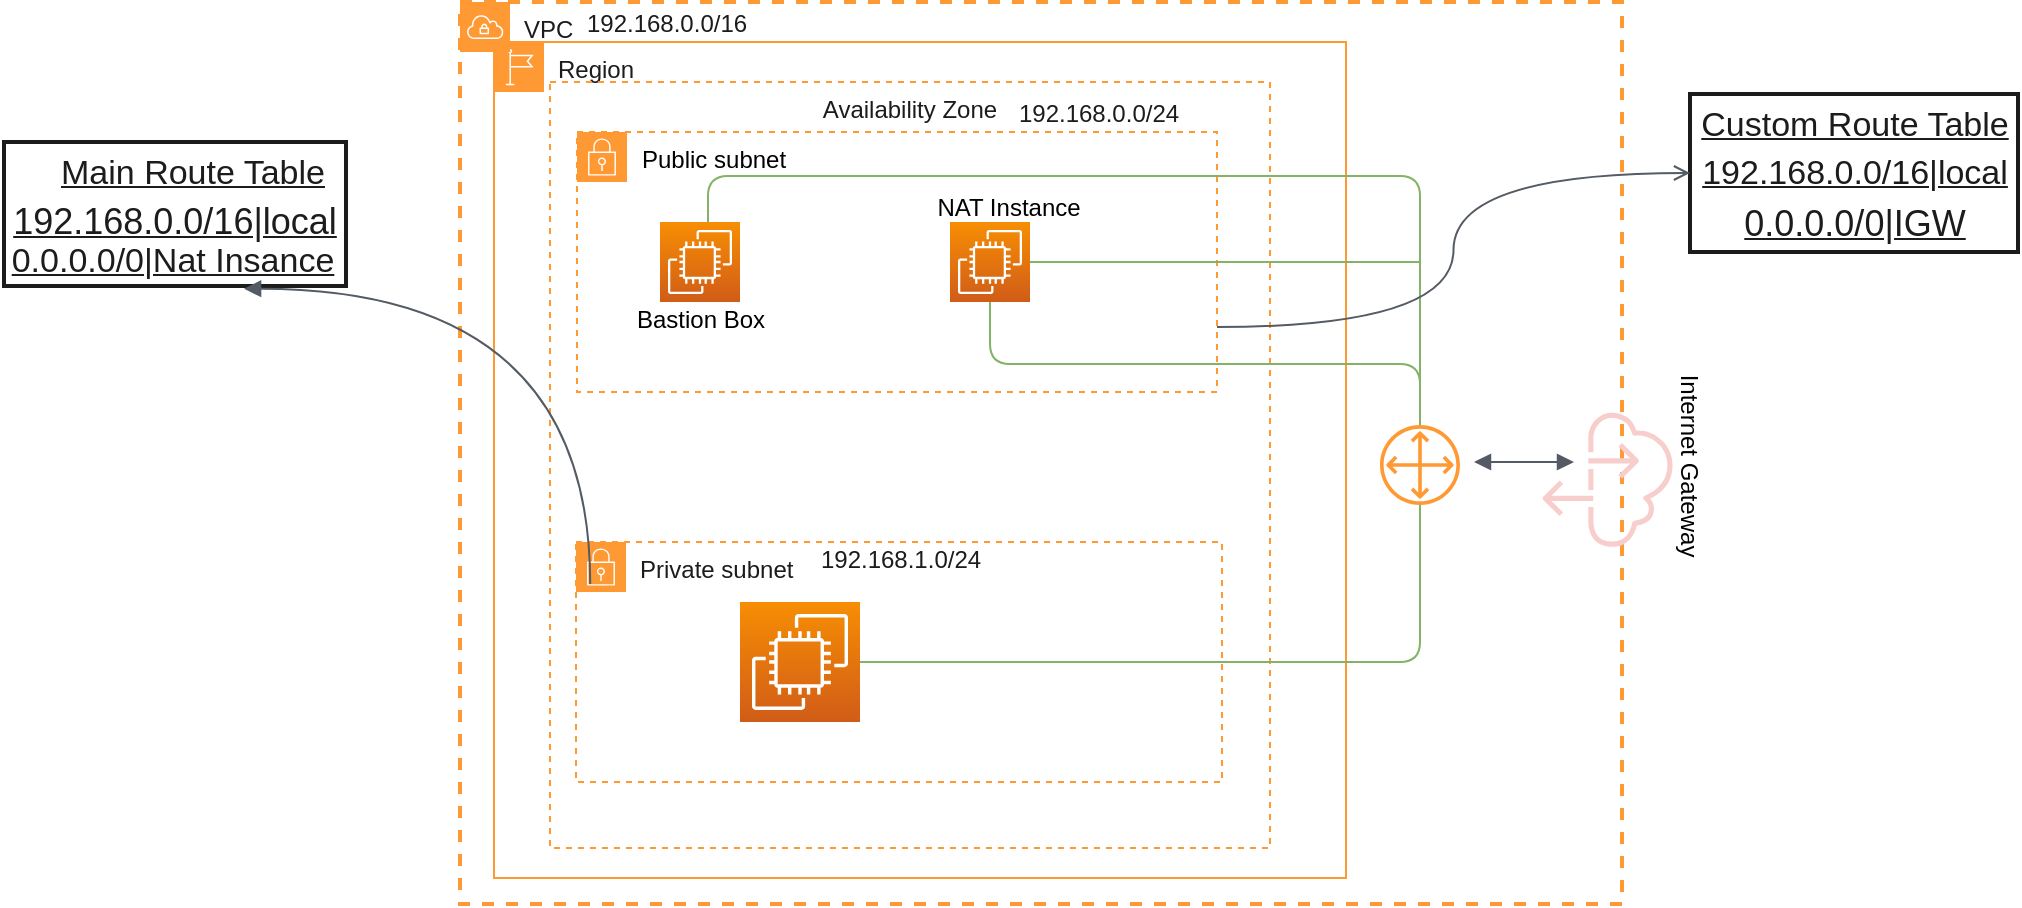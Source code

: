 <mxfile version="12.3.3" type="github" pages="1">
  <diagram id="t1UsgaOnbL54JhAW8-JD" name="Page-1">
    <mxGraphModel dx="1182" dy="832" grid="0" gridSize="10" guides="1" tooltips="1" connect="1" arrows="1" fold="1" page="0" pageScale="1" pageWidth="850" pageHeight="1100" math="0" shadow="0">
      <root>
        <mxCell id="0"/>
        <mxCell id="1" parent="0"/>
        <mxCell id="P7QYEdc5I89qMnDsK5VT-13" value="VPC" style="points=[[0,0],[0.25,0],[0.5,0],[0.75,0],[1,0],[1,0.25],[1,0.5],[1,0.75],[1,1],[0.75,1],[0.5,1],[0.25,1],[0,1],[0,0.75],[0,0.5],[0,0.25]];outlineConnect=0;gradientColor=none;html=1;whiteSpace=wrap;fontSize=12;fontStyle=0;shape=mxgraph.aws4.group;grIcon=mxgraph.aws4.group_vpc;strokeColor=#FF9933;fillColor=none;verticalAlign=top;align=left;spacingLeft=30;fontColor=#1C1C1C;dashed=1;strokeWidth=2;" parent="1" vertex="1">
          <mxGeometry x="80" y="-130" width="581" height="451" as="geometry"/>
        </mxCell>
        <mxCell id="P7QYEdc5I89qMnDsK5VT-34" value="Region" style="points=[[0,0],[0.25,0],[0.5,0],[0.75,0],[1,0],[1,0.25],[1,0.5],[1,0.75],[1,1],[0.75,1],[0.5,1],[0.25,1],[0,1],[0,0.75],[0,0.5],[0,0.25]];outlineConnect=0;gradientColor=none;html=1;whiteSpace=wrap;fontSize=12;fontStyle=0;shape=mxgraph.aws4.group;grIcon=mxgraph.aws4.group_region;strokeColor=#FF9933;fillColor=none;verticalAlign=top;align=left;spacingLeft=30;fontColor=#1C1C1C;dashed=0;" parent="1" vertex="1">
          <mxGeometry x="97" y="-110" width="426" height="418" as="geometry"/>
        </mxCell>
        <mxCell id="P7QYEdc5I89qMnDsK5VT-33" value="Availability Zone" style="fillColor=none;strokeColor=#FF9933;dashed=1;verticalAlign=top;fontStyle=0;fontColor=#1C1C1C;" parent="1" vertex="1">
          <mxGeometry x="125" y="-90" width="360" height="383" as="geometry"/>
        </mxCell>
        <mxCell id="P7QYEdc5I89qMnDsK5VT-1" value="Public subnet" style="points=[[0,0],[0.25,0],[0.5,0],[0.75,0],[1,0],[1,0.25],[1,0.5],[1,0.75],[1,1],[0.75,1],[0.5,1],[0.25,1],[0,1],[0,0.75],[0,0.5],[0,0.25]];outlineConnect=0;html=1;whiteSpace=wrap;fontSize=12;fontStyle=0;shape=mxgraph.aws4.group;grIcon=mxgraph.aws4.group_security_group;grStroke=1;strokeColor=#FF9933;fillColor=none;verticalAlign=top;align=left;spacingLeft=30;dashed=1;" parent="1" vertex="1">
          <mxGeometry x="138.5" y="-65" width="320" height="130" as="geometry"/>
        </mxCell>
        <mxCell id="P7QYEdc5I89qMnDsK5VT-3" value="" style="outlineConnect=0;fontColor=#232F3E;gradientColor=none;fillColor=#FF9933;strokeColor=none;dashed=0;verticalLabelPosition=bottom;verticalAlign=top;align=center;html=1;fontSize=12;fontStyle=0;aspect=fixed;pointerEvents=1;shape=mxgraph.aws4.customer_gateway;" parent="1" vertex="1">
          <mxGeometry x="540" y="81.5" width="40" height="40" as="geometry"/>
        </mxCell>
        <mxCell id="P7QYEdc5I89qMnDsK5VT-14" value="&lt;font color=&quot;#1C1C1C&quot;&gt;Private subnet&lt;/font&gt;" style="points=[[0,0],[0.25,0],[0.5,0],[0.75,0],[1,0],[1,0.25],[1,0.5],[1,0.75],[1,1],[0.75,1],[0.5,1],[0.25,1],[0,1],[0,0.75],[0,0.5],[0,0.25]];outlineConnect=0;gradientColor=none;html=1;whiteSpace=wrap;fontSize=12;fontStyle=0;shape=mxgraph.aws4.group;grIcon=mxgraph.aws4.group_security_group;grStroke=1;strokeColor=#FF9933;fillColor=none;verticalAlign=top;align=left;spacingLeft=30;fontColor=#147EBA;dashed=1;" parent="1" vertex="1">
          <mxGeometry x="138" y="140" width="323" height="120" as="geometry"/>
        </mxCell>
        <mxCell id="P7QYEdc5I89qMnDsK5VT-15" value="" style="outlineConnect=0;fontColor=#232F3E;gradientColor=#F78E04;gradientDirection=north;fillColor=#D05C17;strokeColor=#ffffff;dashed=0;verticalLabelPosition=bottom;verticalAlign=top;align=center;html=1;fontSize=12;fontStyle=0;aspect=fixed;shape=mxgraph.aws4.resourceIcon;resIcon=mxgraph.aws4.ec2;" parent="1" vertex="1">
          <mxGeometry x="325" y="-20" width="40" height="40" as="geometry"/>
        </mxCell>
        <mxCell id="P7QYEdc5I89qMnDsK5VT-17" value="" style="outlineConnect=0;fontColor=#232F3E;gradientColor=#F78E04;gradientDirection=north;fillColor=#D05C17;strokeColor=#ffffff;dashed=0;verticalLabelPosition=bottom;verticalAlign=top;align=center;html=1;fontSize=12;fontStyle=0;aspect=fixed;shape=mxgraph.aws4.resourceIcon;resIcon=mxgraph.aws4.ec2;" parent="1" vertex="1">
          <mxGeometry x="220" y="170" width="60" height="60" as="geometry"/>
        </mxCell>
        <mxCell id="P7QYEdc5I89qMnDsK5VT-18" value="" style="outlineConnect=0;fillColor=#f8cecc;strokeColor=#b85450;dashed=0;verticalLabelPosition=bottom;verticalAlign=top;align=center;html=1;fontSize=12;fontStyle=0;aspect=fixed;pointerEvents=1;shape=mxgraph.aws4.internet_alt2;rotation=90;direction=east;" parent="1" vertex="1">
          <mxGeometry x="620" y="75" width="68" height="68" as="geometry"/>
        </mxCell>
        <mxCell id="P7QYEdc5I89qMnDsK5VT-20" value="Internet Gateway" style="text;html=1;resizable=0;autosize=1;align=center;verticalAlign=middle;points=[];fillColor=none;strokeColor=none;rounded=0;dashed=1;rotation=90;" parent="1" vertex="1">
          <mxGeometry x="640" y="91.5" width="110" height="20" as="geometry"/>
        </mxCell>
        <mxCell id="P7QYEdc5I89qMnDsK5VT-21" value="" style="outlineConnect=0;fontColor=#232F3E;gradientColor=#F78E04;gradientDirection=north;fillColor=#D05C17;strokeColor=#ffffff;dashed=0;verticalLabelPosition=bottom;verticalAlign=top;align=center;html=1;fontSize=12;fontStyle=0;aspect=fixed;shape=mxgraph.aws4.resourceIcon;resIcon=mxgraph.aws4.ec2;" parent="1" vertex="1">
          <mxGeometry x="180" y="-20" width="40" height="40" as="geometry"/>
        </mxCell>
        <mxCell id="P7QYEdc5I89qMnDsK5VT-22" value="" style="html=1;endArrow=none;elbow=vertical;startArrow=none;endFill=0;strokeColor=#82b366;rounded=1;edgeStyle=orthogonalEdgeStyle;fillColor=#d5e8d4;" parent="1" source="P7QYEdc5I89qMnDsK5VT-17" target="P7QYEdc5I89qMnDsK5VT-3" edge="1">
          <mxGeometry width="100" relative="1" as="geometry">
            <mxPoint x="345" y="200" as="sourcePoint"/>
            <mxPoint x="680" y="210" as="targetPoint"/>
          </mxGeometry>
        </mxCell>
        <mxCell id="P7QYEdc5I89qMnDsK5VT-28" value="" style="edgeStyle=orthogonalEdgeStyle;html=1;endArrow=none;elbow=vertical;startArrow=none;endFill=0;strokeColor=#82b366;rounded=1;fillColor=#d5e8d4;" parent="1" source="P7QYEdc5I89qMnDsK5VT-21" target="P7QYEdc5I89qMnDsK5VT-3" edge="1">
          <mxGeometry width="100" relative="1" as="geometry">
            <mxPoint x="204" y="-30" as="sourcePoint"/>
            <mxPoint x="480" as="targetPoint"/>
            <Array as="points">
              <mxPoint x="204" y="-43"/>
              <mxPoint x="560" y="-43"/>
            </Array>
          </mxGeometry>
        </mxCell>
        <mxCell id="P7QYEdc5I89qMnDsK5VT-30" value="" style="html=1;endArrow=none;elbow=vertical;startArrow=none;startFill=0;strokeColor=#82b366;rounded=1;endFill=0;edgeStyle=elbowEdgeStyle;fillColor=#d5e8d4;" parent="1" source="P7QYEdc5I89qMnDsK5VT-15" target="P7QYEdc5I89qMnDsK5VT-3" edge="1">
          <mxGeometry width="100" relative="1" as="geometry">
            <mxPoint x="370" y="90" as="sourcePoint"/>
            <mxPoint x="470" y="90" as="targetPoint"/>
          </mxGeometry>
        </mxCell>
        <mxCell id="P7QYEdc5I89qMnDsK5VT-31" value="" style="edgeStyle=orthogonalEdgeStyle;html=1;endArrow=none;elbow=vertical;startArrow=none;endFill=0;strokeColor=#82b366;rounded=1;fillColor=#d5e8d4;" parent="1" source="P7QYEdc5I89qMnDsK5VT-15" edge="1">
          <mxGeometry width="100" relative="1" as="geometry">
            <mxPoint x="380" as="sourcePoint"/>
            <mxPoint x="560" as="targetPoint"/>
          </mxGeometry>
        </mxCell>
        <mxCell id="P7QYEdc5I89qMnDsK5VT-37" value="" style="edgeStyle=orthogonalEdgeStyle;html=1;endArrow=block;elbow=vertical;startArrow=block;startFill=1;endFill=1;strokeColor=#545B64;rounded=0;fontColor=#1C1C1C;" parent="1" edge="1">
          <mxGeometry width="100" relative="1" as="geometry">
            <mxPoint x="587" y="100" as="sourcePoint"/>
            <mxPoint x="637" y="100" as="targetPoint"/>
          </mxGeometry>
        </mxCell>
        <mxCell id="P7QYEdc5I89qMnDsK5VT-38" value="192.168.0.0/24" style="text;html=1;resizable=0;autosize=1;align=center;verticalAlign=middle;points=[];fillColor=none;strokeColor=none;rounded=0;dashed=1;fontColor=#1C1C1C;" parent="1" vertex="1">
          <mxGeometry x="353.5" y="-83" width="90" height="18" as="geometry"/>
        </mxCell>
        <mxCell id="P7QYEdc5I89qMnDsK5VT-39" value="192.168.0.0/16" style="text;html=1;resizable=0;autosize=1;align=center;verticalAlign=middle;points=[];fillColor=none;strokeColor=none;rounded=0;dashed=1;fontColor=#1C1C1C;" parent="1" vertex="1">
          <mxGeometry x="138" y="-128" width="90" height="18" as="geometry"/>
        </mxCell>
        <mxCell id="P7QYEdc5I89qMnDsK5VT-40" value="192.168.1.0/24" style="text;html=1;resizable=0;autosize=1;align=center;verticalAlign=middle;points=[];fillColor=none;strokeColor=none;rounded=0;dashed=1;fontColor=#1C1C1C;" parent="1" vertex="1">
          <mxGeometry x="255" y="140" width="90" height="18" as="geometry"/>
        </mxCell>
        <mxCell id="P7QYEdc5I89qMnDsK5VT-43" value="Main Route Table" style="text;html=1;resizable=0;autosize=1;align=center;verticalAlign=bottom;points=[];fillColor=none;strokeColor=none;rounded=0;dashed=1;fontColor=#1C1C1C;fontSize=17;fontStyle=4" parent="1" vertex="1">
          <mxGeometry x="-125.5" y="-56.5" width="142" height="24" as="geometry"/>
        </mxCell>
        <mxCell id="P7QYEdc5I89qMnDsK5VT-44" value="192.168.0.0/16|local" style="text;html=1;resizable=0;autosize=1;align=center;verticalAlign=middle;points=[];fillColor=none;strokeColor=none;rounded=0;dashed=1;fontSize=18;fontColor=#1C1C1C;rotation=0;direction=west;fontStyle=4" parent="1" vertex="1">
          <mxGeometry x="-149.5" y="-33.5" width="172" height="26" as="geometry"/>
        </mxCell>
        <mxCell id="P7QYEdc5I89qMnDsK5VT-45" value="0.0.0.0/0|Nat Insance" style="text;html=1;align=center;verticalAlign=middle;resizable=0;points=[];;autosize=1;fontSize=17;fontColor=#1C1C1C;fontStyle=4" parent="1" vertex="1">
          <mxGeometry x="-149.5" y="-12" width="171" height="24" as="geometry"/>
        </mxCell>
        <mxCell id="P7QYEdc5I89qMnDsK5VT-51" value="0.0.0.0/0|IGW" style="text;html=1;align=center;verticalAlign=bottom;resizable=0;points=[];;autosize=1;fontSize=18;fontColor=#1C1C1C;fontStyle=4;spacing=2;spacingTop=1;spacingLeft=0;" parent="1" vertex="1">
          <mxGeometry x="714" y="-36" width="125" height="31" as="geometry"/>
        </mxCell>
        <mxCell id="P7QYEdc5I89qMnDsK5VT-56" value="192.168.0.0/16|local" style="text;html=1;align=center;verticalAlign=middle;resizable=0;points=[];;autosize=1;fontSize=17;fontColor=#1C1C1C;direction=south;fontStyle=4" parent="1" vertex="1">
          <mxGeometry x="695" y="-56.5" width="163" height="24" as="geometry"/>
        </mxCell>
        <mxCell id="P7QYEdc5I89qMnDsK5VT-54" value="Custom Route Table" style="text;html=1;align=center;verticalAlign=middle;resizable=0;points=[];;autosize=1;fontSize=17;fontColor=#1C1C1C;direction=south;fontStyle=4" parent="1" vertex="1">
          <mxGeometry x="695" y="-80.5" width="164" height="24" as="geometry"/>
        </mxCell>
        <mxCell id="P7QYEdc5I89qMnDsK5VT-53" value="" style="whiteSpace=wrap;html=1;strokeColor=#1C1C1C;strokeWidth=2;fillColor=none;fontSize=18;fontColor=#1C1C1C;" parent="1" vertex="1">
          <mxGeometry x="-148" y="-60" width="171" height="72" as="geometry"/>
        </mxCell>
        <mxCell id="P7QYEdc5I89qMnDsK5VT-61" value="" style="whiteSpace=wrap;html=1;strokeColor=#1C1C1C;strokeWidth=2;fillColor=none;fontSize=18;fontColor=#1C1C1C;" parent="1" vertex="1">
          <mxGeometry x="695" y="-84" width="164" height="79" as="geometry"/>
        </mxCell>
        <mxCell id="P7QYEdc5I89qMnDsK5VT-62" value="" style="edgeStyle=orthogonalEdgeStyle;html=1;endArrow=none;elbow=vertical;startArrow=block;startFill=1;strokeColor=#545B64;rounded=0;fontSize=18;fontColor=#1C1C1C;exitX=0.702;exitY=1.019;exitDx=0;exitDy=0;exitPerimeter=0;curved=1;entryX=0.022;entryY=0.175;entryDx=0;entryDy=0;entryPerimeter=0;" parent="1" source="P7QYEdc5I89qMnDsK5VT-53" target="P7QYEdc5I89qMnDsK5VT-14" edge="1">
          <mxGeometry width="100" relative="1" as="geometry">
            <mxPoint x="38" y="207" as="sourcePoint"/>
            <mxPoint x="138" y="207" as="targetPoint"/>
          </mxGeometry>
        </mxCell>
        <mxCell id="P7QYEdc5I89qMnDsK5VT-63" value="" style="edgeStyle=orthogonalEdgeStyle;html=1;endArrow=open;elbow=vertical;startArrow=none;endFill=0;strokeColor=#545B64;rounded=0;fontSize=18;fontColor=#1C1C1C;curved=1;exitX=1;exitY=0.75;exitDx=0;exitDy=0;" parent="1" source="P7QYEdc5I89qMnDsK5VT-1" target="P7QYEdc5I89qMnDsK5VT-61" edge="1">
          <mxGeometry width="100" relative="1" as="geometry">
            <mxPoint x="459" y="-49" as="sourcePoint"/>
            <mxPoint x="559" y="-49" as="targetPoint"/>
          </mxGeometry>
        </mxCell>
        <mxCell id="kIOQRBbGuSlXwWSxel3x-1" value="Bastion Box" style="text;html=1;resizable=0;autosize=1;align=center;verticalAlign=middle;points=[];fillColor=none;strokeColor=none;rounded=0;" vertex="1" parent="1">
          <mxGeometry x="163" y="20" width="74" height="18" as="geometry"/>
        </mxCell>
        <mxCell id="kIOQRBbGuSlXwWSxel3x-2" value="NAT Instance" style="text;html=1;resizable=0;autosize=1;align=center;verticalAlign=middle;points=[];fillColor=none;strokeColor=none;rounded=0;" vertex="1" parent="1">
          <mxGeometry x="312.5" y="-36" width="82" height="18" as="geometry"/>
        </mxCell>
      </root>
    </mxGraphModel>
  </diagram>
</mxfile>
